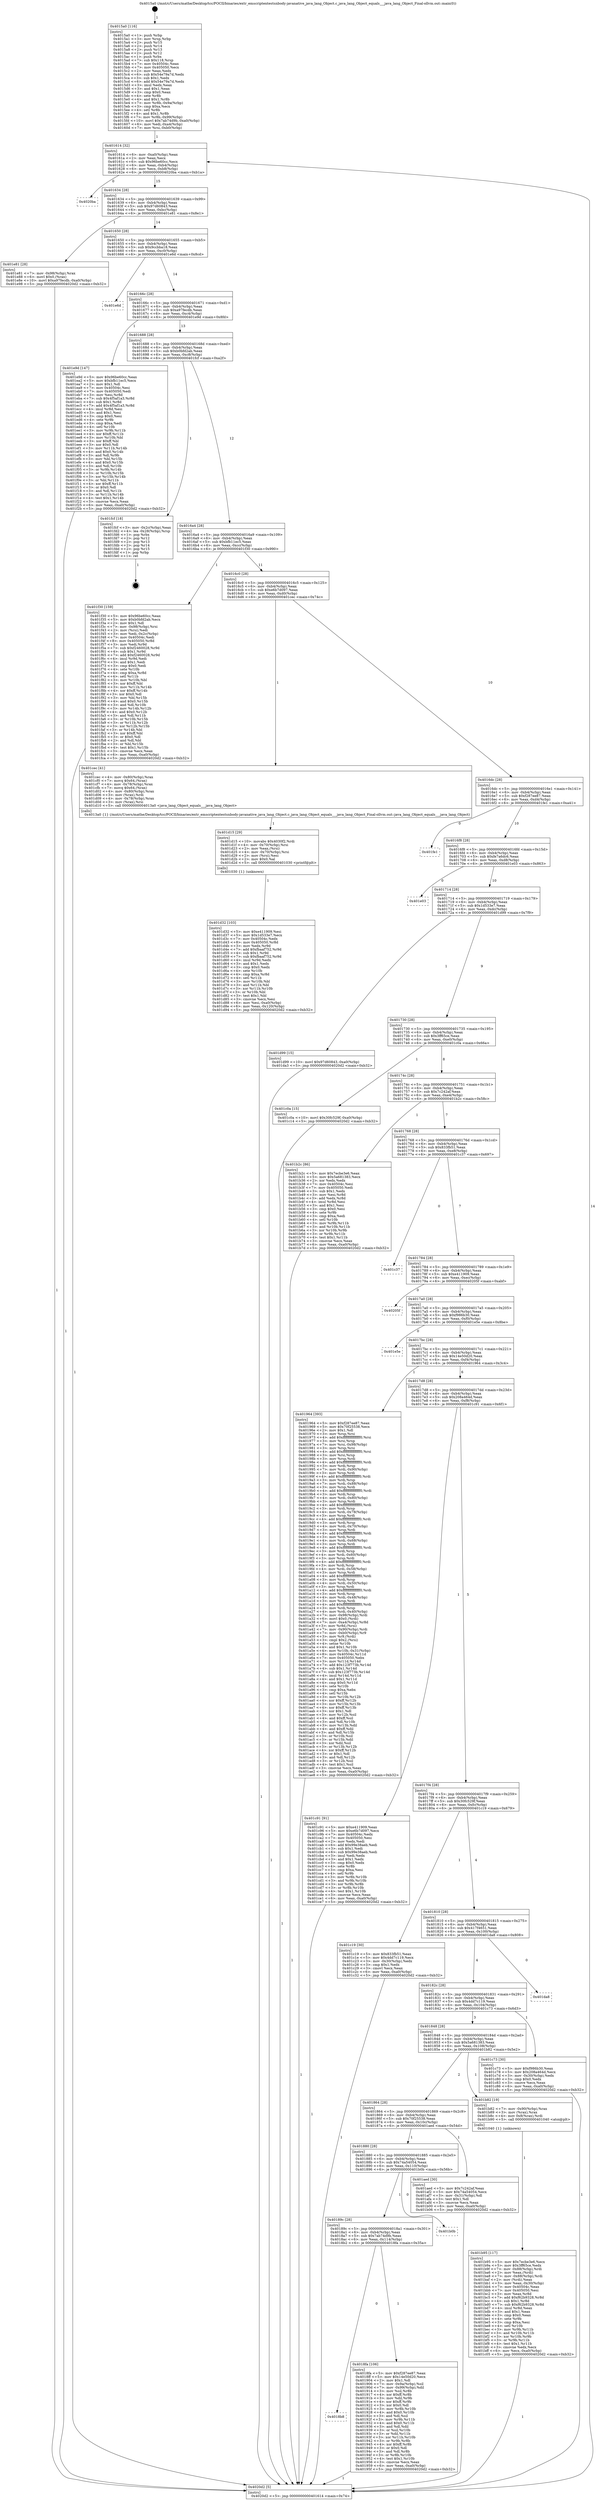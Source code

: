 digraph "0x4015a0" {
  label = "0x4015a0 (/mnt/c/Users/mathe/Desktop/tcc/POCII/binaries/extr_emscriptentestsnbody-javanative_java_lang_Object.c_java_lang_Object_equals___java_lang_Object_Final-ollvm.out::main(0))"
  labelloc = "t"
  node[shape=record]

  Entry [label="",width=0.3,height=0.3,shape=circle,fillcolor=black,style=filled]
  "0x401614" [label="{
     0x401614 [32]\l
     | [instrs]\l
     &nbsp;&nbsp;0x401614 \<+6\>: mov -0xa0(%rbp),%eax\l
     &nbsp;&nbsp;0x40161a \<+2\>: mov %eax,%ecx\l
     &nbsp;&nbsp;0x40161c \<+6\>: sub $0x96be60cc,%ecx\l
     &nbsp;&nbsp;0x401622 \<+6\>: mov %eax,-0xb4(%rbp)\l
     &nbsp;&nbsp;0x401628 \<+6\>: mov %ecx,-0xb8(%rbp)\l
     &nbsp;&nbsp;0x40162e \<+6\>: je 00000000004020ba \<main+0xb1a\>\l
  }"]
  "0x4020ba" [label="{
     0x4020ba\l
  }", style=dashed]
  "0x401634" [label="{
     0x401634 [28]\l
     | [instrs]\l
     &nbsp;&nbsp;0x401634 \<+5\>: jmp 0000000000401639 \<main+0x99\>\l
     &nbsp;&nbsp;0x401639 \<+6\>: mov -0xb4(%rbp),%eax\l
     &nbsp;&nbsp;0x40163f \<+5\>: sub $0x97d60843,%eax\l
     &nbsp;&nbsp;0x401644 \<+6\>: mov %eax,-0xbc(%rbp)\l
     &nbsp;&nbsp;0x40164a \<+6\>: je 0000000000401e81 \<main+0x8e1\>\l
  }"]
  Exit [label="",width=0.3,height=0.3,shape=circle,fillcolor=black,style=filled,peripheries=2]
  "0x401e81" [label="{
     0x401e81 [28]\l
     | [instrs]\l
     &nbsp;&nbsp;0x401e81 \<+7\>: mov -0x98(%rbp),%rax\l
     &nbsp;&nbsp;0x401e88 \<+6\>: movl $0x0,(%rax)\l
     &nbsp;&nbsp;0x401e8e \<+10\>: movl $0xa97fecdb,-0xa0(%rbp)\l
     &nbsp;&nbsp;0x401e98 \<+5\>: jmp 00000000004020d2 \<main+0xb32\>\l
  }"]
  "0x401650" [label="{
     0x401650 [28]\l
     | [instrs]\l
     &nbsp;&nbsp;0x401650 \<+5\>: jmp 0000000000401655 \<main+0xb5\>\l
     &nbsp;&nbsp;0x401655 \<+6\>: mov -0xb4(%rbp),%eax\l
     &nbsp;&nbsp;0x40165b \<+5\>: sub $0x9ccbba18,%eax\l
     &nbsp;&nbsp;0x401660 \<+6\>: mov %eax,-0xc0(%rbp)\l
     &nbsp;&nbsp;0x401666 \<+6\>: je 0000000000401e6d \<main+0x8cd\>\l
  }"]
  "0x401d32" [label="{
     0x401d32 [103]\l
     | [instrs]\l
     &nbsp;&nbsp;0x401d32 \<+5\>: mov $0xe411909,%esi\l
     &nbsp;&nbsp;0x401d37 \<+5\>: mov $0x1d533e7,%ecx\l
     &nbsp;&nbsp;0x401d3c \<+7\>: mov 0x40504c,%edx\l
     &nbsp;&nbsp;0x401d43 \<+8\>: mov 0x405050,%r8d\l
     &nbsp;&nbsp;0x401d4b \<+3\>: mov %edx,%r9d\l
     &nbsp;&nbsp;0x401d4e \<+7\>: add $0xfbaaf752,%r9d\l
     &nbsp;&nbsp;0x401d55 \<+4\>: sub $0x1,%r9d\l
     &nbsp;&nbsp;0x401d59 \<+7\>: sub $0xfbaaf752,%r9d\l
     &nbsp;&nbsp;0x401d60 \<+4\>: imul %r9d,%edx\l
     &nbsp;&nbsp;0x401d64 \<+3\>: and $0x1,%edx\l
     &nbsp;&nbsp;0x401d67 \<+3\>: cmp $0x0,%edx\l
     &nbsp;&nbsp;0x401d6a \<+4\>: sete %r10b\l
     &nbsp;&nbsp;0x401d6e \<+4\>: cmp $0xa,%r8d\l
     &nbsp;&nbsp;0x401d72 \<+4\>: setl %r11b\l
     &nbsp;&nbsp;0x401d76 \<+3\>: mov %r10b,%bl\l
     &nbsp;&nbsp;0x401d79 \<+3\>: and %r11b,%bl\l
     &nbsp;&nbsp;0x401d7c \<+3\>: xor %r11b,%r10b\l
     &nbsp;&nbsp;0x401d7f \<+3\>: or %r10b,%bl\l
     &nbsp;&nbsp;0x401d82 \<+3\>: test $0x1,%bl\l
     &nbsp;&nbsp;0x401d85 \<+3\>: cmovne %ecx,%esi\l
     &nbsp;&nbsp;0x401d88 \<+6\>: mov %esi,-0xa0(%rbp)\l
     &nbsp;&nbsp;0x401d8e \<+6\>: mov %eax,-0x120(%rbp)\l
     &nbsp;&nbsp;0x401d94 \<+5\>: jmp 00000000004020d2 \<main+0xb32\>\l
  }"]
  "0x401e6d" [label="{
     0x401e6d\l
  }", style=dashed]
  "0x40166c" [label="{
     0x40166c [28]\l
     | [instrs]\l
     &nbsp;&nbsp;0x40166c \<+5\>: jmp 0000000000401671 \<main+0xd1\>\l
     &nbsp;&nbsp;0x401671 \<+6\>: mov -0xb4(%rbp),%eax\l
     &nbsp;&nbsp;0x401677 \<+5\>: sub $0xa97fecdb,%eax\l
     &nbsp;&nbsp;0x40167c \<+6\>: mov %eax,-0xc4(%rbp)\l
     &nbsp;&nbsp;0x401682 \<+6\>: je 0000000000401e9d \<main+0x8fd\>\l
  }"]
  "0x401d15" [label="{
     0x401d15 [29]\l
     | [instrs]\l
     &nbsp;&nbsp;0x401d15 \<+10\>: movabs $0x4030f2,%rdi\l
     &nbsp;&nbsp;0x401d1f \<+4\>: mov -0x70(%rbp),%rsi\l
     &nbsp;&nbsp;0x401d23 \<+2\>: mov %eax,(%rsi)\l
     &nbsp;&nbsp;0x401d25 \<+4\>: mov -0x70(%rbp),%rsi\l
     &nbsp;&nbsp;0x401d29 \<+2\>: mov (%rsi),%esi\l
     &nbsp;&nbsp;0x401d2b \<+2\>: mov $0x0,%al\l
     &nbsp;&nbsp;0x401d2d \<+5\>: call 0000000000401030 \<printf@plt\>\l
     | [calls]\l
     &nbsp;&nbsp;0x401030 \{1\} (unknown)\l
  }"]
  "0x401e9d" [label="{
     0x401e9d [147]\l
     | [instrs]\l
     &nbsp;&nbsp;0x401e9d \<+5\>: mov $0x96be60cc,%eax\l
     &nbsp;&nbsp;0x401ea2 \<+5\>: mov $0xbfb11ec5,%ecx\l
     &nbsp;&nbsp;0x401ea7 \<+2\>: mov $0x1,%dl\l
     &nbsp;&nbsp;0x401ea9 \<+7\>: mov 0x40504c,%esi\l
     &nbsp;&nbsp;0x401eb0 \<+7\>: mov 0x405050,%edi\l
     &nbsp;&nbsp;0x401eb7 \<+3\>: mov %esi,%r8d\l
     &nbsp;&nbsp;0x401eba \<+7\>: sub $0x4f5af1a3,%r8d\l
     &nbsp;&nbsp;0x401ec1 \<+4\>: sub $0x1,%r8d\l
     &nbsp;&nbsp;0x401ec5 \<+7\>: add $0x4f5af1a3,%r8d\l
     &nbsp;&nbsp;0x401ecc \<+4\>: imul %r8d,%esi\l
     &nbsp;&nbsp;0x401ed0 \<+3\>: and $0x1,%esi\l
     &nbsp;&nbsp;0x401ed3 \<+3\>: cmp $0x0,%esi\l
     &nbsp;&nbsp;0x401ed6 \<+4\>: sete %r9b\l
     &nbsp;&nbsp;0x401eda \<+3\>: cmp $0xa,%edi\l
     &nbsp;&nbsp;0x401edd \<+4\>: setl %r10b\l
     &nbsp;&nbsp;0x401ee1 \<+3\>: mov %r9b,%r11b\l
     &nbsp;&nbsp;0x401ee4 \<+4\>: xor $0xff,%r11b\l
     &nbsp;&nbsp;0x401ee8 \<+3\>: mov %r10b,%bl\l
     &nbsp;&nbsp;0x401eeb \<+3\>: xor $0xff,%bl\l
     &nbsp;&nbsp;0x401eee \<+3\>: xor $0x0,%dl\l
     &nbsp;&nbsp;0x401ef1 \<+3\>: mov %r11b,%r14b\l
     &nbsp;&nbsp;0x401ef4 \<+4\>: and $0x0,%r14b\l
     &nbsp;&nbsp;0x401ef8 \<+3\>: and %dl,%r9b\l
     &nbsp;&nbsp;0x401efb \<+3\>: mov %bl,%r15b\l
     &nbsp;&nbsp;0x401efe \<+4\>: and $0x0,%r15b\l
     &nbsp;&nbsp;0x401f02 \<+3\>: and %dl,%r10b\l
     &nbsp;&nbsp;0x401f05 \<+3\>: or %r9b,%r14b\l
     &nbsp;&nbsp;0x401f08 \<+3\>: or %r10b,%r15b\l
     &nbsp;&nbsp;0x401f0b \<+3\>: xor %r15b,%r14b\l
     &nbsp;&nbsp;0x401f0e \<+3\>: or %bl,%r11b\l
     &nbsp;&nbsp;0x401f11 \<+4\>: xor $0xff,%r11b\l
     &nbsp;&nbsp;0x401f15 \<+3\>: or $0x0,%dl\l
     &nbsp;&nbsp;0x401f18 \<+3\>: and %dl,%r11b\l
     &nbsp;&nbsp;0x401f1b \<+3\>: or %r11b,%r14b\l
     &nbsp;&nbsp;0x401f1e \<+4\>: test $0x1,%r14b\l
     &nbsp;&nbsp;0x401f22 \<+3\>: cmovne %ecx,%eax\l
     &nbsp;&nbsp;0x401f25 \<+6\>: mov %eax,-0xa0(%rbp)\l
     &nbsp;&nbsp;0x401f2b \<+5\>: jmp 00000000004020d2 \<main+0xb32\>\l
  }"]
  "0x401688" [label="{
     0x401688 [28]\l
     | [instrs]\l
     &nbsp;&nbsp;0x401688 \<+5\>: jmp 000000000040168d \<main+0xed\>\l
     &nbsp;&nbsp;0x40168d \<+6\>: mov -0xb4(%rbp),%eax\l
     &nbsp;&nbsp;0x401693 \<+5\>: sub $0xb0bfd2ab,%eax\l
     &nbsp;&nbsp;0x401698 \<+6\>: mov %eax,-0xc8(%rbp)\l
     &nbsp;&nbsp;0x40169e \<+6\>: je 0000000000401fcf \<main+0xa2f\>\l
  }"]
  "0x401b95" [label="{
     0x401b95 [117]\l
     | [instrs]\l
     &nbsp;&nbsp;0x401b95 \<+5\>: mov $0x7ecbe3e6,%ecx\l
     &nbsp;&nbsp;0x401b9a \<+5\>: mov $0x3ff65ce,%edx\l
     &nbsp;&nbsp;0x401b9f \<+7\>: mov -0x88(%rbp),%rdi\l
     &nbsp;&nbsp;0x401ba6 \<+2\>: mov %eax,(%rdi)\l
     &nbsp;&nbsp;0x401ba8 \<+7\>: mov -0x88(%rbp),%rdi\l
     &nbsp;&nbsp;0x401baf \<+2\>: mov (%rdi),%eax\l
     &nbsp;&nbsp;0x401bb1 \<+3\>: mov %eax,-0x30(%rbp)\l
     &nbsp;&nbsp;0x401bb4 \<+7\>: mov 0x40504c,%eax\l
     &nbsp;&nbsp;0x401bbb \<+7\>: mov 0x405050,%esi\l
     &nbsp;&nbsp;0x401bc2 \<+3\>: mov %eax,%r8d\l
     &nbsp;&nbsp;0x401bc5 \<+7\>: add $0xf62b9328,%r8d\l
     &nbsp;&nbsp;0x401bcc \<+4\>: sub $0x1,%r8d\l
     &nbsp;&nbsp;0x401bd0 \<+7\>: sub $0xf62b9328,%r8d\l
     &nbsp;&nbsp;0x401bd7 \<+4\>: imul %r8d,%eax\l
     &nbsp;&nbsp;0x401bdb \<+3\>: and $0x1,%eax\l
     &nbsp;&nbsp;0x401bde \<+3\>: cmp $0x0,%eax\l
     &nbsp;&nbsp;0x401be1 \<+4\>: sete %r9b\l
     &nbsp;&nbsp;0x401be5 \<+3\>: cmp $0xa,%esi\l
     &nbsp;&nbsp;0x401be8 \<+4\>: setl %r10b\l
     &nbsp;&nbsp;0x401bec \<+3\>: mov %r9b,%r11b\l
     &nbsp;&nbsp;0x401bef \<+3\>: and %r10b,%r11b\l
     &nbsp;&nbsp;0x401bf2 \<+3\>: xor %r10b,%r9b\l
     &nbsp;&nbsp;0x401bf5 \<+3\>: or %r9b,%r11b\l
     &nbsp;&nbsp;0x401bf8 \<+4\>: test $0x1,%r11b\l
     &nbsp;&nbsp;0x401bfc \<+3\>: cmovne %edx,%ecx\l
     &nbsp;&nbsp;0x401bff \<+6\>: mov %ecx,-0xa0(%rbp)\l
     &nbsp;&nbsp;0x401c05 \<+5\>: jmp 00000000004020d2 \<main+0xb32\>\l
  }"]
  "0x401fcf" [label="{
     0x401fcf [18]\l
     | [instrs]\l
     &nbsp;&nbsp;0x401fcf \<+3\>: mov -0x2c(%rbp),%eax\l
     &nbsp;&nbsp;0x401fd2 \<+4\>: lea -0x28(%rbp),%rsp\l
     &nbsp;&nbsp;0x401fd6 \<+1\>: pop %rbx\l
     &nbsp;&nbsp;0x401fd7 \<+2\>: pop %r12\l
     &nbsp;&nbsp;0x401fd9 \<+2\>: pop %r13\l
     &nbsp;&nbsp;0x401fdb \<+2\>: pop %r14\l
     &nbsp;&nbsp;0x401fdd \<+2\>: pop %r15\l
     &nbsp;&nbsp;0x401fdf \<+1\>: pop %rbp\l
     &nbsp;&nbsp;0x401fe0 \<+1\>: ret\l
  }"]
  "0x4016a4" [label="{
     0x4016a4 [28]\l
     | [instrs]\l
     &nbsp;&nbsp;0x4016a4 \<+5\>: jmp 00000000004016a9 \<main+0x109\>\l
     &nbsp;&nbsp;0x4016a9 \<+6\>: mov -0xb4(%rbp),%eax\l
     &nbsp;&nbsp;0x4016af \<+5\>: sub $0xbfb11ec5,%eax\l
     &nbsp;&nbsp;0x4016b4 \<+6\>: mov %eax,-0xcc(%rbp)\l
     &nbsp;&nbsp;0x4016ba \<+6\>: je 0000000000401f30 \<main+0x990\>\l
  }"]
  "0x4015a0" [label="{
     0x4015a0 [116]\l
     | [instrs]\l
     &nbsp;&nbsp;0x4015a0 \<+1\>: push %rbp\l
     &nbsp;&nbsp;0x4015a1 \<+3\>: mov %rsp,%rbp\l
     &nbsp;&nbsp;0x4015a4 \<+2\>: push %r15\l
     &nbsp;&nbsp;0x4015a6 \<+2\>: push %r14\l
     &nbsp;&nbsp;0x4015a8 \<+2\>: push %r13\l
     &nbsp;&nbsp;0x4015aa \<+2\>: push %r12\l
     &nbsp;&nbsp;0x4015ac \<+1\>: push %rbx\l
     &nbsp;&nbsp;0x4015ad \<+7\>: sub $0x118,%rsp\l
     &nbsp;&nbsp;0x4015b4 \<+7\>: mov 0x40504c,%eax\l
     &nbsp;&nbsp;0x4015bb \<+7\>: mov 0x405050,%ecx\l
     &nbsp;&nbsp;0x4015c2 \<+2\>: mov %eax,%edx\l
     &nbsp;&nbsp;0x4015c4 \<+6\>: sub $0x54e79a7d,%edx\l
     &nbsp;&nbsp;0x4015ca \<+3\>: sub $0x1,%edx\l
     &nbsp;&nbsp;0x4015cd \<+6\>: add $0x54e79a7d,%edx\l
     &nbsp;&nbsp;0x4015d3 \<+3\>: imul %edx,%eax\l
     &nbsp;&nbsp;0x4015d6 \<+3\>: and $0x1,%eax\l
     &nbsp;&nbsp;0x4015d9 \<+3\>: cmp $0x0,%eax\l
     &nbsp;&nbsp;0x4015dc \<+4\>: sete %r8b\l
     &nbsp;&nbsp;0x4015e0 \<+4\>: and $0x1,%r8b\l
     &nbsp;&nbsp;0x4015e4 \<+7\>: mov %r8b,-0x9a(%rbp)\l
     &nbsp;&nbsp;0x4015eb \<+3\>: cmp $0xa,%ecx\l
     &nbsp;&nbsp;0x4015ee \<+4\>: setl %r8b\l
     &nbsp;&nbsp;0x4015f2 \<+4\>: and $0x1,%r8b\l
     &nbsp;&nbsp;0x4015f6 \<+7\>: mov %r8b,-0x99(%rbp)\l
     &nbsp;&nbsp;0x4015fd \<+10\>: movl $0x7ab74d9b,-0xa0(%rbp)\l
     &nbsp;&nbsp;0x401607 \<+6\>: mov %edi,-0xa4(%rbp)\l
     &nbsp;&nbsp;0x40160d \<+7\>: mov %rsi,-0xb0(%rbp)\l
  }"]
  "0x401f30" [label="{
     0x401f30 [159]\l
     | [instrs]\l
     &nbsp;&nbsp;0x401f30 \<+5\>: mov $0x96be60cc,%eax\l
     &nbsp;&nbsp;0x401f35 \<+5\>: mov $0xb0bfd2ab,%ecx\l
     &nbsp;&nbsp;0x401f3a \<+2\>: mov $0x1,%dl\l
     &nbsp;&nbsp;0x401f3c \<+7\>: mov -0x98(%rbp),%rsi\l
     &nbsp;&nbsp;0x401f43 \<+2\>: mov (%rsi),%edi\l
     &nbsp;&nbsp;0x401f45 \<+3\>: mov %edi,-0x2c(%rbp)\l
     &nbsp;&nbsp;0x401f48 \<+7\>: mov 0x40504c,%edi\l
     &nbsp;&nbsp;0x401f4f \<+8\>: mov 0x405050,%r8d\l
     &nbsp;&nbsp;0x401f57 \<+3\>: mov %edi,%r9d\l
     &nbsp;&nbsp;0x401f5a \<+7\>: sub $0xf2460028,%r9d\l
     &nbsp;&nbsp;0x401f61 \<+4\>: sub $0x1,%r9d\l
     &nbsp;&nbsp;0x401f65 \<+7\>: add $0xf2460028,%r9d\l
     &nbsp;&nbsp;0x401f6c \<+4\>: imul %r9d,%edi\l
     &nbsp;&nbsp;0x401f70 \<+3\>: and $0x1,%edi\l
     &nbsp;&nbsp;0x401f73 \<+3\>: cmp $0x0,%edi\l
     &nbsp;&nbsp;0x401f76 \<+4\>: sete %r10b\l
     &nbsp;&nbsp;0x401f7a \<+4\>: cmp $0xa,%r8d\l
     &nbsp;&nbsp;0x401f7e \<+4\>: setl %r11b\l
     &nbsp;&nbsp;0x401f82 \<+3\>: mov %r10b,%bl\l
     &nbsp;&nbsp;0x401f85 \<+3\>: xor $0xff,%bl\l
     &nbsp;&nbsp;0x401f88 \<+3\>: mov %r11b,%r14b\l
     &nbsp;&nbsp;0x401f8b \<+4\>: xor $0xff,%r14b\l
     &nbsp;&nbsp;0x401f8f \<+3\>: xor $0x0,%dl\l
     &nbsp;&nbsp;0x401f92 \<+3\>: mov %bl,%r15b\l
     &nbsp;&nbsp;0x401f95 \<+4\>: and $0x0,%r15b\l
     &nbsp;&nbsp;0x401f99 \<+3\>: and %dl,%r10b\l
     &nbsp;&nbsp;0x401f9c \<+3\>: mov %r14b,%r12b\l
     &nbsp;&nbsp;0x401f9f \<+4\>: and $0x0,%r12b\l
     &nbsp;&nbsp;0x401fa3 \<+3\>: and %dl,%r11b\l
     &nbsp;&nbsp;0x401fa6 \<+3\>: or %r10b,%r15b\l
     &nbsp;&nbsp;0x401fa9 \<+3\>: or %r11b,%r12b\l
     &nbsp;&nbsp;0x401fac \<+3\>: xor %r12b,%r15b\l
     &nbsp;&nbsp;0x401faf \<+3\>: or %r14b,%bl\l
     &nbsp;&nbsp;0x401fb2 \<+3\>: xor $0xff,%bl\l
     &nbsp;&nbsp;0x401fb5 \<+3\>: or $0x0,%dl\l
     &nbsp;&nbsp;0x401fb8 \<+2\>: and %dl,%bl\l
     &nbsp;&nbsp;0x401fba \<+3\>: or %bl,%r15b\l
     &nbsp;&nbsp;0x401fbd \<+4\>: test $0x1,%r15b\l
     &nbsp;&nbsp;0x401fc1 \<+3\>: cmovne %ecx,%eax\l
     &nbsp;&nbsp;0x401fc4 \<+6\>: mov %eax,-0xa0(%rbp)\l
     &nbsp;&nbsp;0x401fca \<+5\>: jmp 00000000004020d2 \<main+0xb32\>\l
  }"]
  "0x4016c0" [label="{
     0x4016c0 [28]\l
     | [instrs]\l
     &nbsp;&nbsp;0x4016c0 \<+5\>: jmp 00000000004016c5 \<main+0x125\>\l
     &nbsp;&nbsp;0x4016c5 \<+6\>: mov -0xb4(%rbp),%eax\l
     &nbsp;&nbsp;0x4016cb \<+5\>: sub $0xe6b7d097,%eax\l
     &nbsp;&nbsp;0x4016d0 \<+6\>: mov %eax,-0xd0(%rbp)\l
     &nbsp;&nbsp;0x4016d6 \<+6\>: je 0000000000401cec \<main+0x74c\>\l
  }"]
  "0x4020d2" [label="{
     0x4020d2 [5]\l
     | [instrs]\l
     &nbsp;&nbsp;0x4020d2 \<+5\>: jmp 0000000000401614 \<main+0x74\>\l
  }"]
  "0x401cec" [label="{
     0x401cec [41]\l
     | [instrs]\l
     &nbsp;&nbsp;0x401cec \<+4\>: mov -0x80(%rbp),%rax\l
     &nbsp;&nbsp;0x401cf0 \<+7\>: movq $0x64,(%rax)\l
     &nbsp;&nbsp;0x401cf7 \<+4\>: mov -0x78(%rbp),%rax\l
     &nbsp;&nbsp;0x401cfb \<+7\>: movq $0x64,(%rax)\l
     &nbsp;&nbsp;0x401d02 \<+4\>: mov -0x80(%rbp),%rax\l
     &nbsp;&nbsp;0x401d06 \<+3\>: mov (%rax),%rdi\l
     &nbsp;&nbsp;0x401d09 \<+4\>: mov -0x78(%rbp),%rax\l
     &nbsp;&nbsp;0x401d0d \<+3\>: mov (%rax),%rsi\l
     &nbsp;&nbsp;0x401d10 \<+5\>: call 00000000004013a0 \<java_lang_Object_equals___java_lang_Object\>\l
     | [calls]\l
     &nbsp;&nbsp;0x4013a0 \{1\} (/mnt/c/Users/mathe/Desktop/tcc/POCII/binaries/extr_emscriptentestsnbody-javanative_java_lang_Object.c_java_lang_Object_equals___java_lang_Object_Final-ollvm.out::java_lang_Object_equals___java_lang_Object)\l
  }"]
  "0x4016dc" [label="{
     0x4016dc [28]\l
     | [instrs]\l
     &nbsp;&nbsp;0x4016dc \<+5\>: jmp 00000000004016e1 \<main+0x141\>\l
     &nbsp;&nbsp;0x4016e1 \<+6\>: mov -0xb4(%rbp),%eax\l
     &nbsp;&nbsp;0x4016e7 \<+5\>: sub $0xf287ee87,%eax\l
     &nbsp;&nbsp;0x4016ec \<+6\>: mov %eax,-0xd4(%rbp)\l
     &nbsp;&nbsp;0x4016f2 \<+6\>: je 0000000000401fe1 \<main+0xa41\>\l
  }"]
  "0x4018b8" [label="{
     0x4018b8\l
  }", style=dashed]
  "0x401fe1" [label="{
     0x401fe1\l
  }", style=dashed]
  "0x4016f8" [label="{
     0x4016f8 [28]\l
     | [instrs]\l
     &nbsp;&nbsp;0x4016f8 \<+5\>: jmp 00000000004016fd \<main+0x15d\>\l
     &nbsp;&nbsp;0x4016fd \<+6\>: mov -0xb4(%rbp),%eax\l
     &nbsp;&nbsp;0x401703 \<+5\>: sub $0xfe7a6dc6,%eax\l
     &nbsp;&nbsp;0x401708 \<+6\>: mov %eax,-0xd8(%rbp)\l
     &nbsp;&nbsp;0x40170e \<+6\>: je 0000000000401e03 \<main+0x863\>\l
  }"]
  "0x4018fa" [label="{
     0x4018fa [106]\l
     | [instrs]\l
     &nbsp;&nbsp;0x4018fa \<+5\>: mov $0xf287ee87,%eax\l
     &nbsp;&nbsp;0x4018ff \<+5\>: mov $0x14e50d20,%ecx\l
     &nbsp;&nbsp;0x401904 \<+2\>: mov $0x1,%dl\l
     &nbsp;&nbsp;0x401906 \<+7\>: mov -0x9a(%rbp),%sil\l
     &nbsp;&nbsp;0x40190d \<+7\>: mov -0x99(%rbp),%dil\l
     &nbsp;&nbsp;0x401914 \<+3\>: mov %sil,%r8b\l
     &nbsp;&nbsp;0x401917 \<+4\>: xor $0xff,%r8b\l
     &nbsp;&nbsp;0x40191b \<+3\>: mov %dil,%r9b\l
     &nbsp;&nbsp;0x40191e \<+4\>: xor $0xff,%r9b\l
     &nbsp;&nbsp;0x401922 \<+3\>: xor $0x0,%dl\l
     &nbsp;&nbsp;0x401925 \<+3\>: mov %r8b,%r10b\l
     &nbsp;&nbsp;0x401928 \<+4\>: and $0x0,%r10b\l
     &nbsp;&nbsp;0x40192c \<+3\>: and %dl,%sil\l
     &nbsp;&nbsp;0x40192f \<+3\>: mov %r9b,%r11b\l
     &nbsp;&nbsp;0x401932 \<+4\>: and $0x0,%r11b\l
     &nbsp;&nbsp;0x401936 \<+3\>: and %dl,%dil\l
     &nbsp;&nbsp;0x401939 \<+3\>: or %sil,%r10b\l
     &nbsp;&nbsp;0x40193c \<+3\>: or %dil,%r11b\l
     &nbsp;&nbsp;0x40193f \<+3\>: xor %r11b,%r10b\l
     &nbsp;&nbsp;0x401942 \<+3\>: or %r9b,%r8b\l
     &nbsp;&nbsp;0x401945 \<+4\>: xor $0xff,%r8b\l
     &nbsp;&nbsp;0x401949 \<+3\>: or $0x0,%dl\l
     &nbsp;&nbsp;0x40194c \<+3\>: and %dl,%r8b\l
     &nbsp;&nbsp;0x40194f \<+3\>: or %r8b,%r10b\l
     &nbsp;&nbsp;0x401952 \<+4\>: test $0x1,%r10b\l
     &nbsp;&nbsp;0x401956 \<+3\>: cmovne %ecx,%eax\l
     &nbsp;&nbsp;0x401959 \<+6\>: mov %eax,-0xa0(%rbp)\l
     &nbsp;&nbsp;0x40195f \<+5\>: jmp 00000000004020d2 \<main+0xb32\>\l
  }"]
  "0x401e03" [label="{
     0x401e03\l
  }", style=dashed]
  "0x401714" [label="{
     0x401714 [28]\l
     | [instrs]\l
     &nbsp;&nbsp;0x401714 \<+5\>: jmp 0000000000401719 \<main+0x179\>\l
     &nbsp;&nbsp;0x401719 \<+6\>: mov -0xb4(%rbp),%eax\l
     &nbsp;&nbsp;0x40171f \<+5\>: sub $0x1d533e7,%eax\l
     &nbsp;&nbsp;0x401724 \<+6\>: mov %eax,-0xdc(%rbp)\l
     &nbsp;&nbsp;0x40172a \<+6\>: je 0000000000401d99 \<main+0x7f9\>\l
  }"]
  "0x40189c" [label="{
     0x40189c [28]\l
     | [instrs]\l
     &nbsp;&nbsp;0x40189c \<+5\>: jmp 00000000004018a1 \<main+0x301\>\l
     &nbsp;&nbsp;0x4018a1 \<+6\>: mov -0xb4(%rbp),%eax\l
     &nbsp;&nbsp;0x4018a7 \<+5\>: sub $0x7ab74d9b,%eax\l
     &nbsp;&nbsp;0x4018ac \<+6\>: mov %eax,-0x114(%rbp)\l
     &nbsp;&nbsp;0x4018b2 \<+6\>: je 00000000004018fa \<main+0x35a\>\l
  }"]
  "0x401d99" [label="{
     0x401d99 [15]\l
     | [instrs]\l
     &nbsp;&nbsp;0x401d99 \<+10\>: movl $0x97d60843,-0xa0(%rbp)\l
     &nbsp;&nbsp;0x401da3 \<+5\>: jmp 00000000004020d2 \<main+0xb32\>\l
  }"]
  "0x401730" [label="{
     0x401730 [28]\l
     | [instrs]\l
     &nbsp;&nbsp;0x401730 \<+5\>: jmp 0000000000401735 \<main+0x195\>\l
     &nbsp;&nbsp;0x401735 \<+6\>: mov -0xb4(%rbp),%eax\l
     &nbsp;&nbsp;0x40173b \<+5\>: sub $0x3ff65ce,%eax\l
     &nbsp;&nbsp;0x401740 \<+6\>: mov %eax,-0xe0(%rbp)\l
     &nbsp;&nbsp;0x401746 \<+6\>: je 0000000000401c0a \<main+0x66a\>\l
  }"]
  "0x401b0b" [label="{
     0x401b0b\l
  }", style=dashed]
  "0x401c0a" [label="{
     0x401c0a [15]\l
     | [instrs]\l
     &nbsp;&nbsp;0x401c0a \<+10\>: movl $0x30fc529f,-0xa0(%rbp)\l
     &nbsp;&nbsp;0x401c14 \<+5\>: jmp 00000000004020d2 \<main+0xb32\>\l
  }"]
  "0x40174c" [label="{
     0x40174c [28]\l
     | [instrs]\l
     &nbsp;&nbsp;0x40174c \<+5\>: jmp 0000000000401751 \<main+0x1b1\>\l
     &nbsp;&nbsp;0x401751 \<+6\>: mov -0xb4(%rbp),%eax\l
     &nbsp;&nbsp;0x401757 \<+5\>: sub $0x7c242af,%eax\l
     &nbsp;&nbsp;0x40175c \<+6\>: mov %eax,-0xe4(%rbp)\l
     &nbsp;&nbsp;0x401762 \<+6\>: je 0000000000401b2c \<main+0x58c\>\l
  }"]
  "0x401880" [label="{
     0x401880 [28]\l
     | [instrs]\l
     &nbsp;&nbsp;0x401880 \<+5\>: jmp 0000000000401885 \<main+0x2e5\>\l
     &nbsp;&nbsp;0x401885 \<+6\>: mov -0xb4(%rbp),%eax\l
     &nbsp;&nbsp;0x40188b \<+5\>: sub $0x74a54054,%eax\l
     &nbsp;&nbsp;0x401890 \<+6\>: mov %eax,-0x110(%rbp)\l
     &nbsp;&nbsp;0x401896 \<+6\>: je 0000000000401b0b \<main+0x56b\>\l
  }"]
  "0x401b2c" [label="{
     0x401b2c [86]\l
     | [instrs]\l
     &nbsp;&nbsp;0x401b2c \<+5\>: mov $0x7ecbe3e6,%eax\l
     &nbsp;&nbsp;0x401b31 \<+5\>: mov $0x5a681383,%ecx\l
     &nbsp;&nbsp;0x401b36 \<+2\>: xor %edx,%edx\l
     &nbsp;&nbsp;0x401b38 \<+7\>: mov 0x40504c,%esi\l
     &nbsp;&nbsp;0x401b3f \<+7\>: mov 0x405050,%edi\l
     &nbsp;&nbsp;0x401b46 \<+3\>: sub $0x1,%edx\l
     &nbsp;&nbsp;0x401b49 \<+3\>: mov %esi,%r8d\l
     &nbsp;&nbsp;0x401b4c \<+3\>: add %edx,%r8d\l
     &nbsp;&nbsp;0x401b4f \<+4\>: imul %r8d,%esi\l
     &nbsp;&nbsp;0x401b53 \<+3\>: and $0x1,%esi\l
     &nbsp;&nbsp;0x401b56 \<+3\>: cmp $0x0,%esi\l
     &nbsp;&nbsp;0x401b59 \<+4\>: sete %r9b\l
     &nbsp;&nbsp;0x401b5d \<+3\>: cmp $0xa,%edi\l
     &nbsp;&nbsp;0x401b60 \<+4\>: setl %r10b\l
     &nbsp;&nbsp;0x401b64 \<+3\>: mov %r9b,%r11b\l
     &nbsp;&nbsp;0x401b67 \<+3\>: and %r10b,%r11b\l
     &nbsp;&nbsp;0x401b6a \<+3\>: xor %r10b,%r9b\l
     &nbsp;&nbsp;0x401b6d \<+3\>: or %r9b,%r11b\l
     &nbsp;&nbsp;0x401b70 \<+4\>: test $0x1,%r11b\l
     &nbsp;&nbsp;0x401b74 \<+3\>: cmovne %ecx,%eax\l
     &nbsp;&nbsp;0x401b77 \<+6\>: mov %eax,-0xa0(%rbp)\l
     &nbsp;&nbsp;0x401b7d \<+5\>: jmp 00000000004020d2 \<main+0xb32\>\l
  }"]
  "0x401768" [label="{
     0x401768 [28]\l
     | [instrs]\l
     &nbsp;&nbsp;0x401768 \<+5\>: jmp 000000000040176d \<main+0x1cd\>\l
     &nbsp;&nbsp;0x40176d \<+6\>: mov -0xb4(%rbp),%eax\l
     &nbsp;&nbsp;0x401773 \<+5\>: sub $0x833fb51,%eax\l
     &nbsp;&nbsp;0x401778 \<+6\>: mov %eax,-0xe8(%rbp)\l
     &nbsp;&nbsp;0x40177e \<+6\>: je 0000000000401c37 \<main+0x697\>\l
  }"]
  "0x401aed" [label="{
     0x401aed [30]\l
     | [instrs]\l
     &nbsp;&nbsp;0x401aed \<+5\>: mov $0x7c242af,%eax\l
     &nbsp;&nbsp;0x401af2 \<+5\>: mov $0x74a54054,%ecx\l
     &nbsp;&nbsp;0x401af7 \<+3\>: mov -0x31(%rbp),%dl\l
     &nbsp;&nbsp;0x401afa \<+3\>: test $0x1,%dl\l
     &nbsp;&nbsp;0x401afd \<+3\>: cmovne %ecx,%eax\l
     &nbsp;&nbsp;0x401b00 \<+6\>: mov %eax,-0xa0(%rbp)\l
     &nbsp;&nbsp;0x401b06 \<+5\>: jmp 00000000004020d2 \<main+0xb32\>\l
  }"]
  "0x401c37" [label="{
     0x401c37\l
  }", style=dashed]
  "0x401784" [label="{
     0x401784 [28]\l
     | [instrs]\l
     &nbsp;&nbsp;0x401784 \<+5\>: jmp 0000000000401789 \<main+0x1e9\>\l
     &nbsp;&nbsp;0x401789 \<+6\>: mov -0xb4(%rbp),%eax\l
     &nbsp;&nbsp;0x40178f \<+5\>: sub $0xe411909,%eax\l
     &nbsp;&nbsp;0x401794 \<+6\>: mov %eax,-0xec(%rbp)\l
     &nbsp;&nbsp;0x40179a \<+6\>: je 000000000040205f \<main+0xabf\>\l
  }"]
  "0x401864" [label="{
     0x401864 [28]\l
     | [instrs]\l
     &nbsp;&nbsp;0x401864 \<+5\>: jmp 0000000000401869 \<main+0x2c9\>\l
     &nbsp;&nbsp;0x401869 \<+6\>: mov -0xb4(%rbp),%eax\l
     &nbsp;&nbsp;0x40186f \<+5\>: sub $0x70f25538,%eax\l
     &nbsp;&nbsp;0x401874 \<+6\>: mov %eax,-0x10c(%rbp)\l
     &nbsp;&nbsp;0x40187a \<+6\>: je 0000000000401aed \<main+0x54d\>\l
  }"]
  "0x40205f" [label="{
     0x40205f\l
  }", style=dashed]
  "0x4017a0" [label="{
     0x4017a0 [28]\l
     | [instrs]\l
     &nbsp;&nbsp;0x4017a0 \<+5\>: jmp 00000000004017a5 \<main+0x205\>\l
     &nbsp;&nbsp;0x4017a5 \<+6\>: mov -0xb4(%rbp),%eax\l
     &nbsp;&nbsp;0x4017ab \<+5\>: sub $0xf986b30,%eax\l
     &nbsp;&nbsp;0x4017b0 \<+6\>: mov %eax,-0xf0(%rbp)\l
     &nbsp;&nbsp;0x4017b6 \<+6\>: je 0000000000401e5e \<main+0x8be\>\l
  }"]
  "0x401b82" [label="{
     0x401b82 [19]\l
     | [instrs]\l
     &nbsp;&nbsp;0x401b82 \<+7\>: mov -0x90(%rbp),%rax\l
     &nbsp;&nbsp;0x401b89 \<+3\>: mov (%rax),%rax\l
     &nbsp;&nbsp;0x401b8c \<+4\>: mov 0x8(%rax),%rdi\l
     &nbsp;&nbsp;0x401b90 \<+5\>: call 0000000000401040 \<atoi@plt\>\l
     | [calls]\l
     &nbsp;&nbsp;0x401040 \{1\} (unknown)\l
  }"]
  "0x401e5e" [label="{
     0x401e5e\l
  }", style=dashed]
  "0x4017bc" [label="{
     0x4017bc [28]\l
     | [instrs]\l
     &nbsp;&nbsp;0x4017bc \<+5\>: jmp 00000000004017c1 \<main+0x221\>\l
     &nbsp;&nbsp;0x4017c1 \<+6\>: mov -0xb4(%rbp),%eax\l
     &nbsp;&nbsp;0x4017c7 \<+5\>: sub $0x14e50d20,%eax\l
     &nbsp;&nbsp;0x4017cc \<+6\>: mov %eax,-0xf4(%rbp)\l
     &nbsp;&nbsp;0x4017d2 \<+6\>: je 0000000000401964 \<main+0x3c4\>\l
  }"]
  "0x401848" [label="{
     0x401848 [28]\l
     | [instrs]\l
     &nbsp;&nbsp;0x401848 \<+5\>: jmp 000000000040184d \<main+0x2ad\>\l
     &nbsp;&nbsp;0x40184d \<+6\>: mov -0xb4(%rbp),%eax\l
     &nbsp;&nbsp;0x401853 \<+5\>: sub $0x5a681383,%eax\l
     &nbsp;&nbsp;0x401858 \<+6\>: mov %eax,-0x108(%rbp)\l
     &nbsp;&nbsp;0x40185e \<+6\>: je 0000000000401b82 \<main+0x5e2\>\l
  }"]
  "0x401964" [label="{
     0x401964 [393]\l
     | [instrs]\l
     &nbsp;&nbsp;0x401964 \<+5\>: mov $0xf287ee87,%eax\l
     &nbsp;&nbsp;0x401969 \<+5\>: mov $0x70f25538,%ecx\l
     &nbsp;&nbsp;0x40196e \<+2\>: mov $0x1,%dl\l
     &nbsp;&nbsp;0x401970 \<+3\>: mov %rsp,%rsi\l
     &nbsp;&nbsp;0x401973 \<+4\>: add $0xfffffffffffffff0,%rsi\l
     &nbsp;&nbsp;0x401977 \<+3\>: mov %rsi,%rsp\l
     &nbsp;&nbsp;0x40197a \<+7\>: mov %rsi,-0x98(%rbp)\l
     &nbsp;&nbsp;0x401981 \<+3\>: mov %rsp,%rsi\l
     &nbsp;&nbsp;0x401984 \<+4\>: add $0xfffffffffffffff0,%rsi\l
     &nbsp;&nbsp;0x401988 \<+3\>: mov %rsi,%rsp\l
     &nbsp;&nbsp;0x40198b \<+3\>: mov %rsp,%rdi\l
     &nbsp;&nbsp;0x40198e \<+4\>: add $0xfffffffffffffff0,%rdi\l
     &nbsp;&nbsp;0x401992 \<+3\>: mov %rdi,%rsp\l
     &nbsp;&nbsp;0x401995 \<+7\>: mov %rdi,-0x90(%rbp)\l
     &nbsp;&nbsp;0x40199c \<+3\>: mov %rsp,%rdi\l
     &nbsp;&nbsp;0x40199f \<+4\>: add $0xfffffffffffffff0,%rdi\l
     &nbsp;&nbsp;0x4019a3 \<+3\>: mov %rdi,%rsp\l
     &nbsp;&nbsp;0x4019a6 \<+7\>: mov %rdi,-0x88(%rbp)\l
     &nbsp;&nbsp;0x4019ad \<+3\>: mov %rsp,%rdi\l
     &nbsp;&nbsp;0x4019b0 \<+4\>: add $0xfffffffffffffff0,%rdi\l
     &nbsp;&nbsp;0x4019b4 \<+3\>: mov %rdi,%rsp\l
     &nbsp;&nbsp;0x4019b7 \<+4\>: mov %rdi,-0x80(%rbp)\l
     &nbsp;&nbsp;0x4019bb \<+3\>: mov %rsp,%rdi\l
     &nbsp;&nbsp;0x4019be \<+4\>: add $0xfffffffffffffff0,%rdi\l
     &nbsp;&nbsp;0x4019c2 \<+3\>: mov %rdi,%rsp\l
     &nbsp;&nbsp;0x4019c5 \<+4\>: mov %rdi,-0x78(%rbp)\l
     &nbsp;&nbsp;0x4019c9 \<+3\>: mov %rsp,%rdi\l
     &nbsp;&nbsp;0x4019cc \<+4\>: add $0xfffffffffffffff0,%rdi\l
     &nbsp;&nbsp;0x4019d0 \<+3\>: mov %rdi,%rsp\l
     &nbsp;&nbsp;0x4019d3 \<+4\>: mov %rdi,-0x70(%rbp)\l
     &nbsp;&nbsp;0x4019d7 \<+3\>: mov %rsp,%rdi\l
     &nbsp;&nbsp;0x4019da \<+4\>: add $0xfffffffffffffff0,%rdi\l
     &nbsp;&nbsp;0x4019de \<+3\>: mov %rdi,%rsp\l
     &nbsp;&nbsp;0x4019e1 \<+4\>: mov %rdi,-0x68(%rbp)\l
     &nbsp;&nbsp;0x4019e5 \<+3\>: mov %rsp,%rdi\l
     &nbsp;&nbsp;0x4019e8 \<+4\>: add $0xfffffffffffffff0,%rdi\l
     &nbsp;&nbsp;0x4019ec \<+3\>: mov %rdi,%rsp\l
     &nbsp;&nbsp;0x4019ef \<+4\>: mov %rdi,-0x60(%rbp)\l
     &nbsp;&nbsp;0x4019f3 \<+3\>: mov %rsp,%rdi\l
     &nbsp;&nbsp;0x4019f6 \<+4\>: add $0xfffffffffffffff0,%rdi\l
     &nbsp;&nbsp;0x4019fa \<+3\>: mov %rdi,%rsp\l
     &nbsp;&nbsp;0x4019fd \<+4\>: mov %rdi,-0x58(%rbp)\l
     &nbsp;&nbsp;0x401a01 \<+3\>: mov %rsp,%rdi\l
     &nbsp;&nbsp;0x401a04 \<+4\>: add $0xfffffffffffffff0,%rdi\l
     &nbsp;&nbsp;0x401a08 \<+3\>: mov %rdi,%rsp\l
     &nbsp;&nbsp;0x401a0b \<+4\>: mov %rdi,-0x50(%rbp)\l
     &nbsp;&nbsp;0x401a0f \<+3\>: mov %rsp,%rdi\l
     &nbsp;&nbsp;0x401a12 \<+4\>: add $0xfffffffffffffff0,%rdi\l
     &nbsp;&nbsp;0x401a16 \<+3\>: mov %rdi,%rsp\l
     &nbsp;&nbsp;0x401a19 \<+4\>: mov %rdi,-0x48(%rbp)\l
     &nbsp;&nbsp;0x401a1d \<+3\>: mov %rsp,%rdi\l
     &nbsp;&nbsp;0x401a20 \<+4\>: add $0xfffffffffffffff0,%rdi\l
     &nbsp;&nbsp;0x401a24 \<+3\>: mov %rdi,%rsp\l
     &nbsp;&nbsp;0x401a27 \<+4\>: mov %rdi,-0x40(%rbp)\l
     &nbsp;&nbsp;0x401a2b \<+7\>: mov -0x98(%rbp),%rdi\l
     &nbsp;&nbsp;0x401a32 \<+6\>: movl $0x0,(%rdi)\l
     &nbsp;&nbsp;0x401a38 \<+7\>: mov -0xa4(%rbp),%r8d\l
     &nbsp;&nbsp;0x401a3f \<+3\>: mov %r8d,(%rsi)\l
     &nbsp;&nbsp;0x401a42 \<+7\>: mov -0x90(%rbp),%rdi\l
     &nbsp;&nbsp;0x401a49 \<+7\>: mov -0xb0(%rbp),%r9\l
     &nbsp;&nbsp;0x401a50 \<+3\>: mov %r9,(%rdi)\l
     &nbsp;&nbsp;0x401a53 \<+3\>: cmpl $0x2,(%rsi)\l
     &nbsp;&nbsp;0x401a56 \<+4\>: setne %r10b\l
     &nbsp;&nbsp;0x401a5a \<+4\>: and $0x1,%r10b\l
     &nbsp;&nbsp;0x401a5e \<+4\>: mov %r10b,-0x31(%rbp)\l
     &nbsp;&nbsp;0x401a62 \<+8\>: mov 0x40504c,%r11d\l
     &nbsp;&nbsp;0x401a6a \<+7\>: mov 0x405050,%ebx\l
     &nbsp;&nbsp;0x401a71 \<+3\>: mov %r11d,%r14d\l
     &nbsp;&nbsp;0x401a74 \<+7\>: add $0x123f773b,%r14d\l
     &nbsp;&nbsp;0x401a7b \<+4\>: sub $0x1,%r14d\l
     &nbsp;&nbsp;0x401a7f \<+7\>: sub $0x123f773b,%r14d\l
     &nbsp;&nbsp;0x401a86 \<+4\>: imul %r14d,%r11d\l
     &nbsp;&nbsp;0x401a8a \<+4\>: and $0x1,%r11d\l
     &nbsp;&nbsp;0x401a8e \<+4\>: cmp $0x0,%r11d\l
     &nbsp;&nbsp;0x401a92 \<+4\>: sete %r10b\l
     &nbsp;&nbsp;0x401a96 \<+3\>: cmp $0xa,%ebx\l
     &nbsp;&nbsp;0x401a99 \<+4\>: setl %r15b\l
     &nbsp;&nbsp;0x401a9d \<+3\>: mov %r10b,%r12b\l
     &nbsp;&nbsp;0x401aa0 \<+4\>: xor $0xff,%r12b\l
     &nbsp;&nbsp;0x401aa4 \<+3\>: mov %r15b,%r13b\l
     &nbsp;&nbsp;0x401aa7 \<+4\>: xor $0xff,%r13b\l
     &nbsp;&nbsp;0x401aab \<+3\>: xor $0x1,%dl\l
     &nbsp;&nbsp;0x401aae \<+3\>: mov %r12b,%sil\l
     &nbsp;&nbsp;0x401ab1 \<+4\>: and $0xff,%sil\l
     &nbsp;&nbsp;0x401ab5 \<+3\>: and %dl,%r10b\l
     &nbsp;&nbsp;0x401ab8 \<+3\>: mov %r13b,%dil\l
     &nbsp;&nbsp;0x401abb \<+4\>: and $0xff,%dil\l
     &nbsp;&nbsp;0x401abf \<+3\>: and %dl,%r15b\l
     &nbsp;&nbsp;0x401ac2 \<+3\>: or %r10b,%sil\l
     &nbsp;&nbsp;0x401ac5 \<+3\>: or %r15b,%dil\l
     &nbsp;&nbsp;0x401ac8 \<+3\>: xor %dil,%sil\l
     &nbsp;&nbsp;0x401acb \<+3\>: or %r13b,%r12b\l
     &nbsp;&nbsp;0x401ace \<+4\>: xor $0xff,%r12b\l
     &nbsp;&nbsp;0x401ad2 \<+3\>: or $0x1,%dl\l
     &nbsp;&nbsp;0x401ad5 \<+3\>: and %dl,%r12b\l
     &nbsp;&nbsp;0x401ad8 \<+3\>: or %r12b,%sil\l
     &nbsp;&nbsp;0x401adb \<+4\>: test $0x1,%sil\l
     &nbsp;&nbsp;0x401adf \<+3\>: cmovne %ecx,%eax\l
     &nbsp;&nbsp;0x401ae2 \<+6\>: mov %eax,-0xa0(%rbp)\l
     &nbsp;&nbsp;0x401ae8 \<+5\>: jmp 00000000004020d2 \<main+0xb32\>\l
  }"]
  "0x4017d8" [label="{
     0x4017d8 [28]\l
     | [instrs]\l
     &nbsp;&nbsp;0x4017d8 \<+5\>: jmp 00000000004017dd \<main+0x23d\>\l
     &nbsp;&nbsp;0x4017dd \<+6\>: mov -0xb4(%rbp),%eax\l
     &nbsp;&nbsp;0x4017e3 \<+5\>: sub $0x208a464d,%eax\l
     &nbsp;&nbsp;0x4017e8 \<+6\>: mov %eax,-0xf8(%rbp)\l
     &nbsp;&nbsp;0x4017ee \<+6\>: je 0000000000401c91 \<main+0x6f1\>\l
  }"]
  "0x401c73" [label="{
     0x401c73 [30]\l
     | [instrs]\l
     &nbsp;&nbsp;0x401c73 \<+5\>: mov $0xf986b30,%eax\l
     &nbsp;&nbsp;0x401c78 \<+5\>: mov $0x208a464d,%ecx\l
     &nbsp;&nbsp;0x401c7d \<+3\>: mov -0x30(%rbp),%edx\l
     &nbsp;&nbsp;0x401c80 \<+3\>: cmp $0x0,%edx\l
     &nbsp;&nbsp;0x401c83 \<+3\>: cmove %ecx,%eax\l
     &nbsp;&nbsp;0x401c86 \<+6\>: mov %eax,-0xa0(%rbp)\l
     &nbsp;&nbsp;0x401c8c \<+5\>: jmp 00000000004020d2 \<main+0xb32\>\l
  }"]
  "0x401c91" [label="{
     0x401c91 [91]\l
     | [instrs]\l
     &nbsp;&nbsp;0x401c91 \<+5\>: mov $0xe411909,%eax\l
     &nbsp;&nbsp;0x401c96 \<+5\>: mov $0xe6b7d097,%ecx\l
     &nbsp;&nbsp;0x401c9b \<+7\>: mov 0x40504c,%edx\l
     &nbsp;&nbsp;0x401ca2 \<+7\>: mov 0x405050,%esi\l
     &nbsp;&nbsp;0x401ca9 \<+2\>: mov %edx,%edi\l
     &nbsp;&nbsp;0x401cab \<+6\>: add $0x99e38aeb,%edi\l
     &nbsp;&nbsp;0x401cb1 \<+3\>: sub $0x1,%edi\l
     &nbsp;&nbsp;0x401cb4 \<+6\>: sub $0x99e38aeb,%edi\l
     &nbsp;&nbsp;0x401cba \<+3\>: imul %edi,%edx\l
     &nbsp;&nbsp;0x401cbd \<+3\>: and $0x1,%edx\l
     &nbsp;&nbsp;0x401cc0 \<+3\>: cmp $0x0,%edx\l
     &nbsp;&nbsp;0x401cc3 \<+4\>: sete %r8b\l
     &nbsp;&nbsp;0x401cc7 \<+3\>: cmp $0xa,%esi\l
     &nbsp;&nbsp;0x401cca \<+4\>: setl %r9b\l
     &nbsp;&nbsp;0x401cce \<+3\>: mov %r8b,%r10b\l
     &nbsp;&nbsp;0x401cd1 \<+3\>: and %r9b,%r10b\l
     &nbsp;&nbsp;0x401cd4 \<+3\>: xor %r9b,%r8b\l
     &nbsp;&nbsp;0x401cd7 \<+3\>: or %r8b,%r10b\l
     &nbsp;&nbsp;0x401cda \<+4\>: test $0x1,%r10b\l
     &nbsp;&nbsp;0x401cde \<+3\>: cmovne %ecx,%eax\l
     &nbsp;&nbsp;0x401ce1 \<+6\>: mov %eax,-0xa0(%rbp)\l
     &nbsp;&nbsp;0x401ce7 \<+5\>: jmp 00000000004020d2 \<main+0xb32\>\l
  }"]
  "0x4017f4" [label="{
     0x4017f4 [28]\l
     | [instrs]\l
     &nbsp;&nbsp;0x4017f4 \<+5\>: jmp 00000000004017f9 \<main+0x259\>\l
     &nbsp;&nbsp;0x4017f9 \<+6\>: mov -0xb4(%rbp),%eax\l
     &nbsp;&nbsp;0x4017ff \<+5\>: sub $0x30fc529f,%eax\l
     &nbsp;&nbsp;0x401804 \<+6\>: mov %eax,-0xfc(%rbp)\l
     &nbsp;&nbsp;0x40180a \<+6\>: je 0000000000401c19 \<main+0x679\>\l
  }"]
  "0x40182c" [label="{
     0x40182c [28]\l
     | [instrs]\l
     &nbsp;&nbsp;0x40182c \<+5\>: jmp 0000000000401831 \<main+0x291\>\l
     &nbsp;&nbsp;0x401831 \<+6\>: mov -0xb4(%rbp),%eax\l
     &nbsp;&nbsp;0x401837 \<+5\>: sub $0x4dd7c119,%eax\l
     &nbsp;&nbsp;0x40183c \<+6\>: mov %eax,-0x104(%rbp)\l
     &nbsp;&nbsp;0x401842 \<+6\>: je 0000000000401c73 \<main+0x6d3\>\l
  }"]
  "0x401c19" [label="{
     0x401c19 [30]\l
     | [instrs]\l
     &nbsp;&nbsp;0x401c19 \<+5\>: mov $0x833fb51,%eax\l
     &nbsp;&nbsp;0x401c1e \<+5\>: mov $0x4dd7c119,%ecx\l
     &nbsp;&nbsp;0x401c23 \<+3\>: mov -0x30(%rbp),%edx\l
     &nbsp;&nbsp;0x401c26 \<+3\>: cmp $0x1,%edx\l
     &nbsp;&nbsp;0x401c29 \<+3\>: cmovl %ecx,%eax\l
     &nbsp;&nbsp;0x401c2c \<+6\>: mov %eax,-0xa0(%rbp)\l
     &nbsp;&nbsp;0x401c32 \<+5\>: jmp 00000000004020d2 \<main+0xb32\>\l
  }"]
  "0x401810" [label="{
     0x401810 [28]\l
     | [instrs]\l
     &nbsp;&nbsp;0x401810 \<+5\>: jmp 0000000000401815 \<main+0x275\>\l
     &nbsp;&nbsp;0x401815 \<+6\>: mov -0xb4(%rbp),%eax\l
     &nbsp;&nbsp;0x40181b \<+5\>: sub $0x417f4651,%eax\l
     &nbsp;&nbsp;0x401820 \<+6\>: mov %eax,-0x100(%rbp)\l
     &nbsp;&nbsp;0x401826 \<+6\>: je 0000000000401da8 \<main+0x808\>\l
  }"]
  "0x401da8" [label="{
     0x401da8\l
  }", style=dashed]
  Entry -> "0x4015a0" [label=" 1"]
  "0x401614" -> "0x4020ba" [label=" 0"]
  "0x401614" -> "0x401634" [label=" 15"]
  "0x401fcf" -> Exit [label=" 1"]
  "0x401634" -> "0x401e81" [label=" 1"]
  "0x401634" -> "0x401650" [label=" 14"]
  "0x401f30" -> "0x4020d2" [label=" 1"]
  "0x401650" -> "0x401e6d" [label=" 0"]
  "0x401650" -> "0x40166c" [label=" 14"]
  "0x401e9d" -> "0x4020d2" [label=" 1"]
  "0x40166c" -> "0x401e9d" [label=" 1"]
  "0x40166c" -> "0x401688" [label=" 13"]
  "0x401e81" -> "0x4020d2" [label=" 1"]
  "0x401688" -> "0x401fcf" [label=" 1"]
  "0x401688" -> "0x4016a4" [label=" 12"]
  "0x401d99" -> "0x4020d2" [label=" 1"]
  "0x4016a4" -> "0x401f30" [label=" 1"]
  "0x4016a4" -> "0x4016c0" [label=" 11"]
  "0x401d15" -> "0x401d32" [label=" 1"]
  "0x4016c0" -> "0x401cec" [label=" 1"]
  "0x4016c0" -> "0x4016dc" [label=" 10"]
  "0x401cec" -> "0x401d15" [label=" 1"]
  "0x4016dc" -> "0x401fe1" [label=" 0"]
  "0x4016dc" -> "0x4016f8" [label=" 10"]
  "0x401c91" -> "0x4020d2" [label=" 1"]
  "0x4016f8" -> "0x401e03" [label=" 0"]
  "0x4016f8" -> "0x401714" [label=" 10"]
  "0x401c73" -> "0x4020d2" [label=" 1"]
  "0x401714" -> "0x401d99" [label=" 1"]
  "0x401714" -> "0x401730" [label=" 9"]
  "0x401c0a" -> "0x4020d2" [label=" 1"]
  "0x401730" -> "0x401c0a" [label=" 1"]
  "0x401730" -> "0x40174c" [label=" 8"]
  "0x401b95" -> "0x4020d2" [label=" 1"]
  "0x40174c" -> "0x401b2c" [label=" 1"]
  "0x40174c" -> "0x401768" [label=" 7"]
  "0x401b2c" -> "0x4020d2" [label=" 1"]
  "0x401768" -> "0x401c37" [label=" 0"]
  "0x401768" -> "0x401784" [label=" 7"]
  "0x401aed" -> "0x4020d2" [label=" 1"]
  "0x401784" -> "0x40205f" [label=" 0"]
  "0x401784" -> "0x4017a0" [label=" 7"]
  "0x401d32" -> "0x4020d2" [label=" 1"]
  "0x4017a0" -> "0x401e5e" [label=" 0"]
  "0x4017a0" -> "0x4017bc" [label=" 7"]
  "0x4020d2" -> "0x401614" [label=" 14"]
  "0x4017bc" -> "0x401964" [label=" 1"]
  "0x4017bc" -> "0x4017d8" [label=" 6"]
  "0x4018fa" -> "0x4020d2" [label=" 1"]
  "0x4017d8" -> "0x401c91" [label=" 1"]
  "0x4017d8" -> "0x4017f4" [label=" 5"]
  "0x40189c" -> "0x4018b8" [label=" 0"]
  "0x4017f4" -> "0x401c19" [label=" 1"]
  "0x4017f4" -> "0x401810" [label=" 4"]
  "0x401c19" -> "0x4020d2" [label=" 1"]
  "0x401810" -> "0x401da8" [label=" 0"]
  "0x401810" -> "0x40182c" [label=" 4"]
  "0x40189c" -> "0x4018fa" [label=" 1"]
  "0x40182c" -> "0x401c73" [label=" 1"]
  "0x40182c" -> "0x401848" [label=" 3"]
  "0x4015a0" -> "0x401614" [label=" 1"]
  "0x401848" -> "0x401b82" [label=" 1"]
  "0x401848" -> "0x401864" [label=" 2"]
  "0x401964" -> "0x4020d2" [label=" 1"]
  "0x401864" -> "0x401aed" [label=" 1"]
  "0x401864" -> "0x401880" [label=" 1"]
  "0x401b82" -> "0x401b95" [label=" 1"]
  "0x401880" -> "0x401b0b" [label=" 0"]
  "0x401880" -> "0x40189c" [label=" 1"]
}
